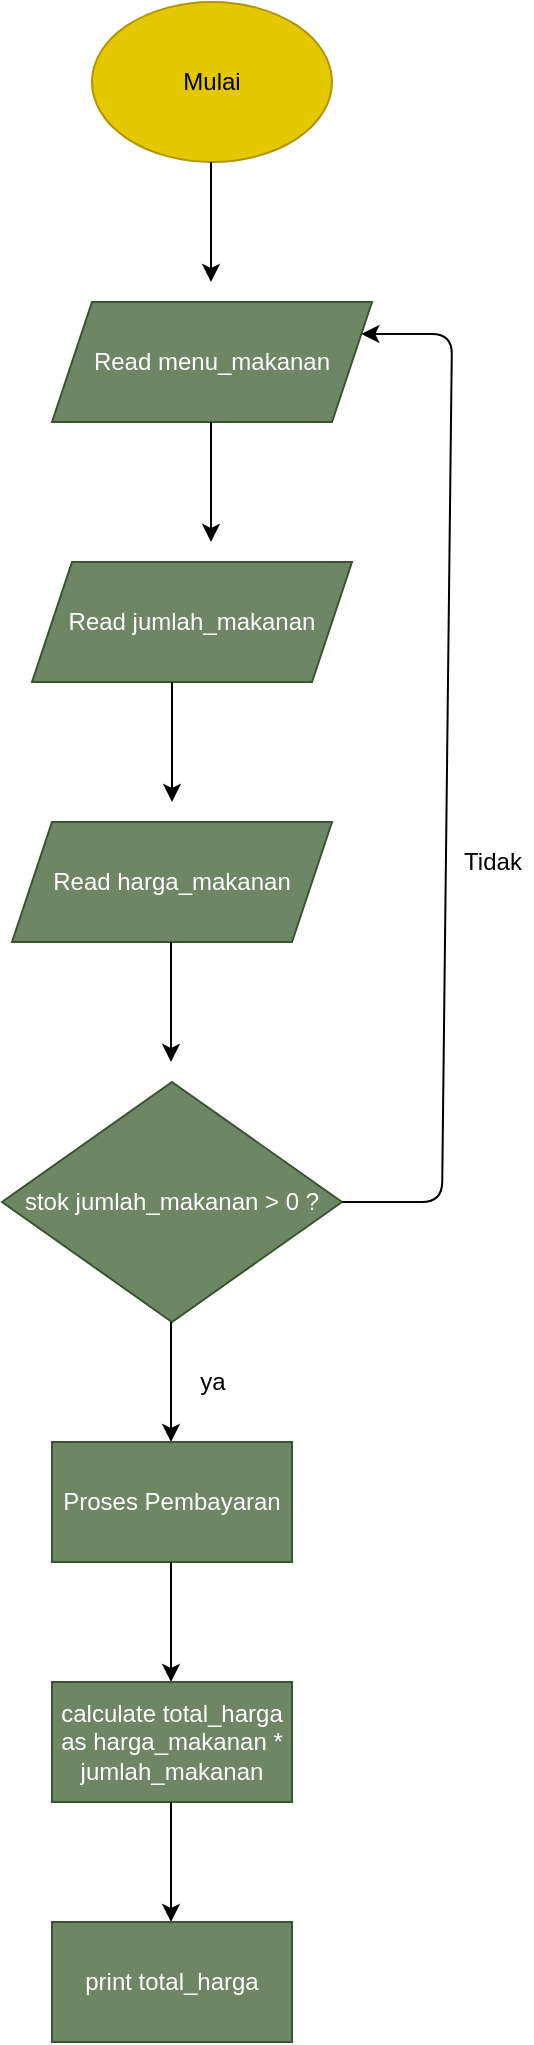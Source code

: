 <mxfile>
    <diagram id="dMAlvqg6nEWJBarDtyaQ" name="Page-1">
        <mxGraphModel dx="381" dy="147" grid="1" gridSize="10" guides="1" tooltips="1" connect="1" arrows="1" fold="1" page="1" pageScale="1" pageWidth="850" pageHeight="1100" math="0" shadow="0">
            <root>
                <mxCell id="0"/>
                <mxCell id="1" parent="0"/>
                <mxCell id="2" value="Mulai" style="ellipse;whiteSpace=wrap;html=1;fillColor=#e3c800;fontColor=#000000;strokeColor=#B09500;" vertex="1" parent="1">
                    <mxGeometry x="130" y="20" width="120" height="80" as="geometry"/>
                </mxCell>
                <mxCell id="3" value="" style="endArrow=classic;html=1;" edge="1" parent="1">
                    <mxGeometry width="50" height="50" relative="1" as="geometry">
                        <mxPoint x="189.5" y="100" as="sourcePoint"/>
                        <mxPoint x="189.5" y="160" as="targetPoint"/>
                    </mxGeometry>
                </mxCell>
                <mxCell id="4" value="Read menu_makanan" style="shape=parallelogram;perimeter=parallelogramPerimeter;whiteSpace=wrap;html=1;fixedSize=1;fillColor=#6d8764;strokeColor=#3A5431;fontColor=#ffffff;" vertex="1" parent="1">
                    <mxGeometry x="110" y="170" width="160" height="60" as="geometry"/>
                </mxCell>
                <mxCell id="5" value="" style="endArrow=classic;html=1;" edge="1" parent="1">
                    <mxGeometry width="50" height="50" relative="1" as="geometry">
                        <mxPoint x="189.5" y="230" as="sourcePoint"/>
                        <mxPoint x="189.5" y="290" as="targetPoint"/>
                    </mxGeometry>
                </mxCell>
                <mxCell id="6" value="Read jumlah_makanan" style="shape=parallelogram;perimeter=parallelogramPerimeter;whiteSpace=wrap;html=1;fixedSize=1;fillColor=#6d8764;fontColor=#ffffff;strokeColor=#3A5431;" vertex="1" parent="1">
                    <mxGeometry x="100" y="300" width="160" height="60" as="geometry"/>
                </mxCell>
                <mxCell id="7" value="" style="endArrow=classic;html=1;" edge="1" parent="1">
                    <mxGeometry width="50" height="50" relative="1" as="geometry">
                        <mxPoint x="170" y="360" as="sourcePoint"/>
                        <mxPoint x="170" y="420" as="targetPoint"/>
                    </mxGeometry>
                </mxCell>
                <mxCell id="8" value="Read harga_makanan" style="shape=parallelogram;perimeter=parallelogramPerimeter;whiteSpace=wrap;html=1;fixedSize=1;fillColor=#6d8764;fontColor=#ffffff;strokeColor=#3A5431;" vertex="1" parent="1">
                    <mxGeometry x="90" y="430" width="160" height="60" as="geometry"/>
                </mxCell>
                <mxCell id="9" value="" style="endArrow=classic;html=1;" edge="1" parent="1">
                    <mxGeometry width="50" height="50" relative="1" as="geometry">
                        <mxPoint x="169.5" y="490" as="sourcePoint"/>
                        <mxPoint x="169.5" y="550" as="targetPoint"/>
                    </mxGeometry>
                </mxCell>
                <mxCell id="10" value="stok jumlah_makanan &amp;gt; 0 ?" style="rhombus;whiteSpace=wrap;html=1;fillColor=#6d8764;fontColor=#ffffff;strokeColor=#3A5431;" vertex="1" parent="1">
                    <mxGeometry x="85" y="560" width="170" height="120" as="geometry"/>
                </mxCell>
                <mxCell id="12" value="" style="endArrow=classic;html=1;" edge="1" parent="1">
                    <mxGeometry width="50" height="50" relative="1" as="geometry">
                        <mxPoint x="169.5" y="680" as="sourcePoint"/>
                        <mxPoint x="169.5" y="740" as="targetPoint"/>
                    </mxGeometry>
                </mxCell>
                <mxCell id="13" value="ya" style="text;html=1;align=center;verticalAlign=middle;resizable=0;points=[];autosize=1;strokeColor=none;fillColor=none;" vertex="1" parent="1">
                    <mxGeometry x="175" y="700" width="30" height="20" as="geometry"/>
                </mxCell>
                <mxCell id="14" value="" style="endArrow=classic;html=1;entryX=1;entryY=0.25;entryDx=0;entryDy=0;" edge="1" parent="1" target="4">
                    <mxGeometry width="50" height="50" relative="1" as="geometry">
                        <mxPoint x="255" y="620" as="sourcePoint"/>
                        <mxPoint x="305" y="200" as="targetPoint"/>
                        <Array as="points">
                            <mxPoint x="305" y="620"/>
                            <mxPoint x="310" y="186"/>
                        </Array>
                    </mxGeometry>
                </mxCell>
                <mxCell id="15" value="Tidak" style="text;html=1;align=center;verticalAlign=middle;resizable=0;points=[];autosize=1;strokeColor=none;fillColor=none;" vertex="1" parent="1">
                    <mxGeometry x="310" y="440" width="40" height="20" as="geometry"/>
                </mxCell>
                <mxCell id="16" value="Proses Pembayaran" style="rounded=0;whiteSpace=wrap;html=1;fillColor=#6d8764;fontColor=#ffffff;strokeColor=#3A5431;" vertex="1" parent="1">
                    <mxGeometry x="110" y="740" width="120" height="60" as="geometry"/>
                </mxCell>
                <mxCell id="20" value="" style="endArrow=classic;html=1;" edge="1" parent="1">
                    <mxGeometry width="50" height="50" relative="1" as="geometry">
                        <mxPoint x="169.5" y="800" as="sourcePoint"/>
                        <mxPoint x="169.5" y="860" as="targetPoint"/>
                    </mxGeometry>
                </mxCell>
                <mxCell id="21" value="calculate total_harga as harga_makanan * jumlah_makanan" style="rounded=0;whiteSpace=wrap;html=1;fillColor=#6d8764;fontColor=#ffffff;strokeColor=#3A5431;" vertex="1" parent="1">
                    <mxGeometry x="110" y="860" width="120" height="60" as="geometry"/>
                </mxCell>
                <mxCell id="22" value="" style="endArrow=classic;html=1;" edge="1" parent="1">
                    <mxGeometry width="50" height="50" relative="1" as="geometry">
                        <mxPoint x="169.5" y="920" as="sourcePoint"/>
                        <mxPoint x="169.5" y="980" as="targetPoint"/>
                    </mxGeometry>
                </mxCell>
                <mxCell id="23" value="print total_harga" style="rounded=0;whiteSpace=wrap;html=1;fillColor=#6d8764;fontColor=#ffffff;strokeColor=#3A5431;" vertex="1" parent="1">
                    <mxGeometry x="110" y="980" width="120" height="60" as="geometry"/>
                </mxCell>
            </root>
        </mxGraphModel>
    </diagram>
</mxfile>